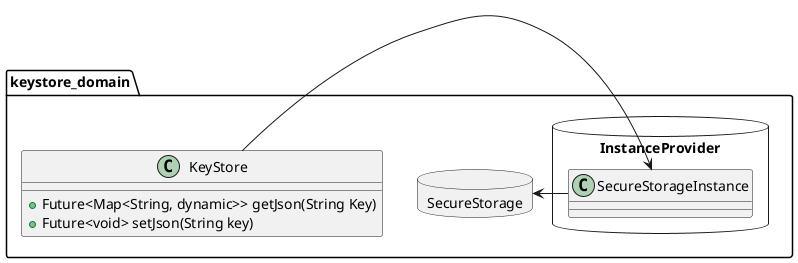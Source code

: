 @startuml
package keystore_domain{
    database InstanceProvider{
        class SecureStorageInstance{}
    }
    class KeyStore{
        + Future<Map<String, dynamic>> getJson(String Key)
        + Future<void> setJson(String key)
    }
    database SecureStorage{

    }
}

SecureStorageInstance -> SecureStorage
KeyStore -> SecureStorageInstance
@enduml